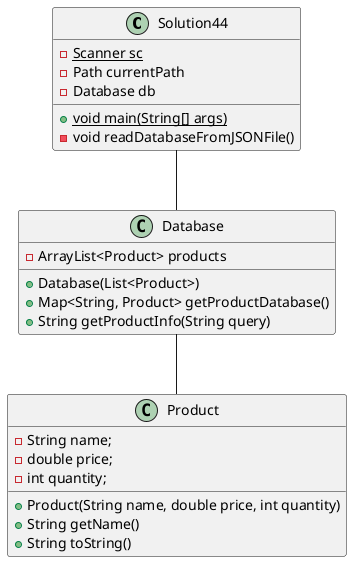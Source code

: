 @startuml
'https://plantuml.com/class-diagram

class Solution44
{
    -{static} Scanner sc
    -Path currentPath
    -Database db

    +{static} void main(String[] args)
    -void readDatabaseFromJSONFile()
}

class Database
{
    -ArrayList<Product> products

    +Database(List<Product>)
    +Map<String, Product> getProductDatabase()
    +String getProductInfo(String query)
}

class Product
{
    -String name;
    -double price;
    -int quantity;

    +Product(String name, double price, int quantity)
    +String getName()
    +String toString()
}

Solution44 -- Database
Database -- Product

@enduml